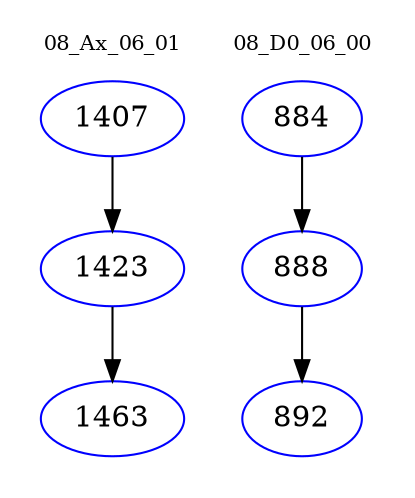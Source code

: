 digraph{
subgraph cluster_0 {
color = white
label = "08_Ax_06_01";
fontsize=10;
T0_1407 [label="1407", color="blue"]
T0_1407 -> T0_1423 [color="black"]
T0_1423 [label="1423", color="blue"]
T0_1423 -> T0_1463 [color="black"]
T0_1463 [label="1463", color="blue"]
}
subgraph cluster_1 {
color = white
label = "08_D0_06_00";
fontsize=10;
T1_884 [label="884", color="blue"]
T1_884 -> T1_888 [color="black"]
T1_888 [label="888", color="blue"]
T1_888 -> T1_892 [color="black"]
T1_892 [label="892", color="blue"]
}
}
